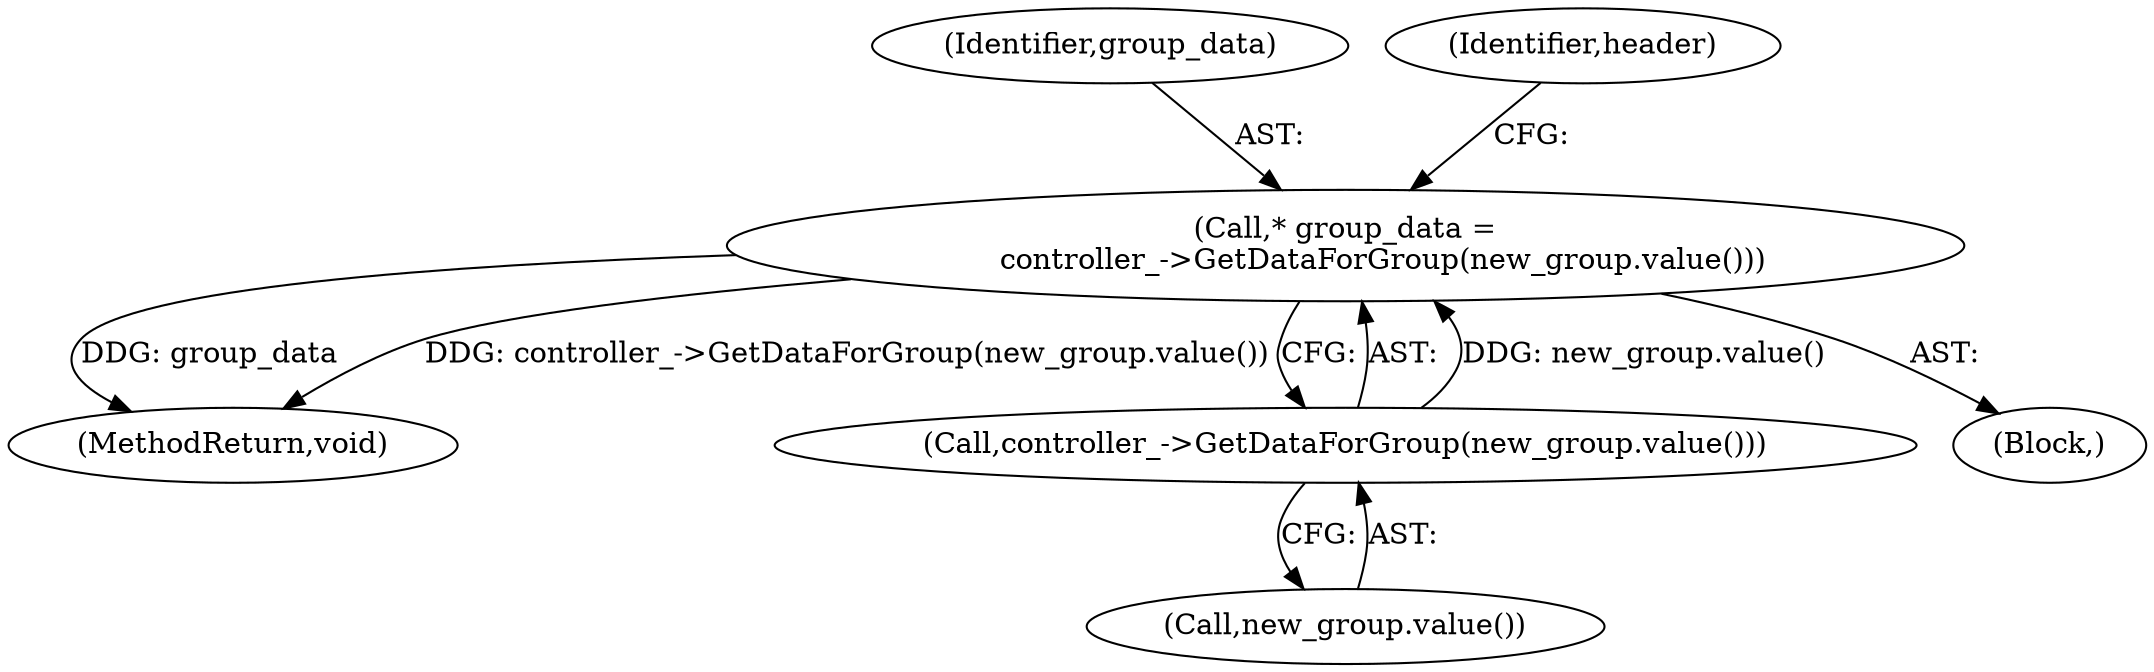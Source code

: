 digraph "1_Chrome_45d901b56f578a74b19ba0d10fa5c4c467f19303_2@pointer" {
"1000114" [label="(Call,* group_data =\n        controller_->GetDataForGroup(new_group.value()))"];
"1000116" [label="(Call,controller_->GetDataForGroup(new_group.value()))"];
"1000114" [label="(Call,* group_data =\n        controller_->GetDataForGroup(new_group.value()))"];
"1000146" [label="(MethodReturn,void)"];
"1000117" [label="(Call,new_group.value())"];
"1000115" [label="(Identifier,group_data)"];
"1000116" [label="(Call,controller_->GetDataForGroup(new_group.value()))"];
"1000120" [label="(Identifier,header)"];
"1000112" [label="(Block,)"];
"1000114" -> "1000112"  [label="AST: "];
"1000114" -> "1000116"  [label="CFG: "];
"1000115" -> "1000114"  [label="AST: "];
"1000116" -> "1000114"  [label="AST: "];
"1000120" -> "1000114"  [label="CFG: "];
"1000114" -> "1000146"  [label="DDG: group_data"];
"1000114" -> "1000146"  [label="DDG: controller_->GetDataForGroup(new_group.value())"];
"1000116" -> "1000114"  [label="DDG: new_group.value()"];
"1000116" -> "1000117"  [label="CFG: "];
"1000117" -> "1000116"  [label="AST: "];
}
